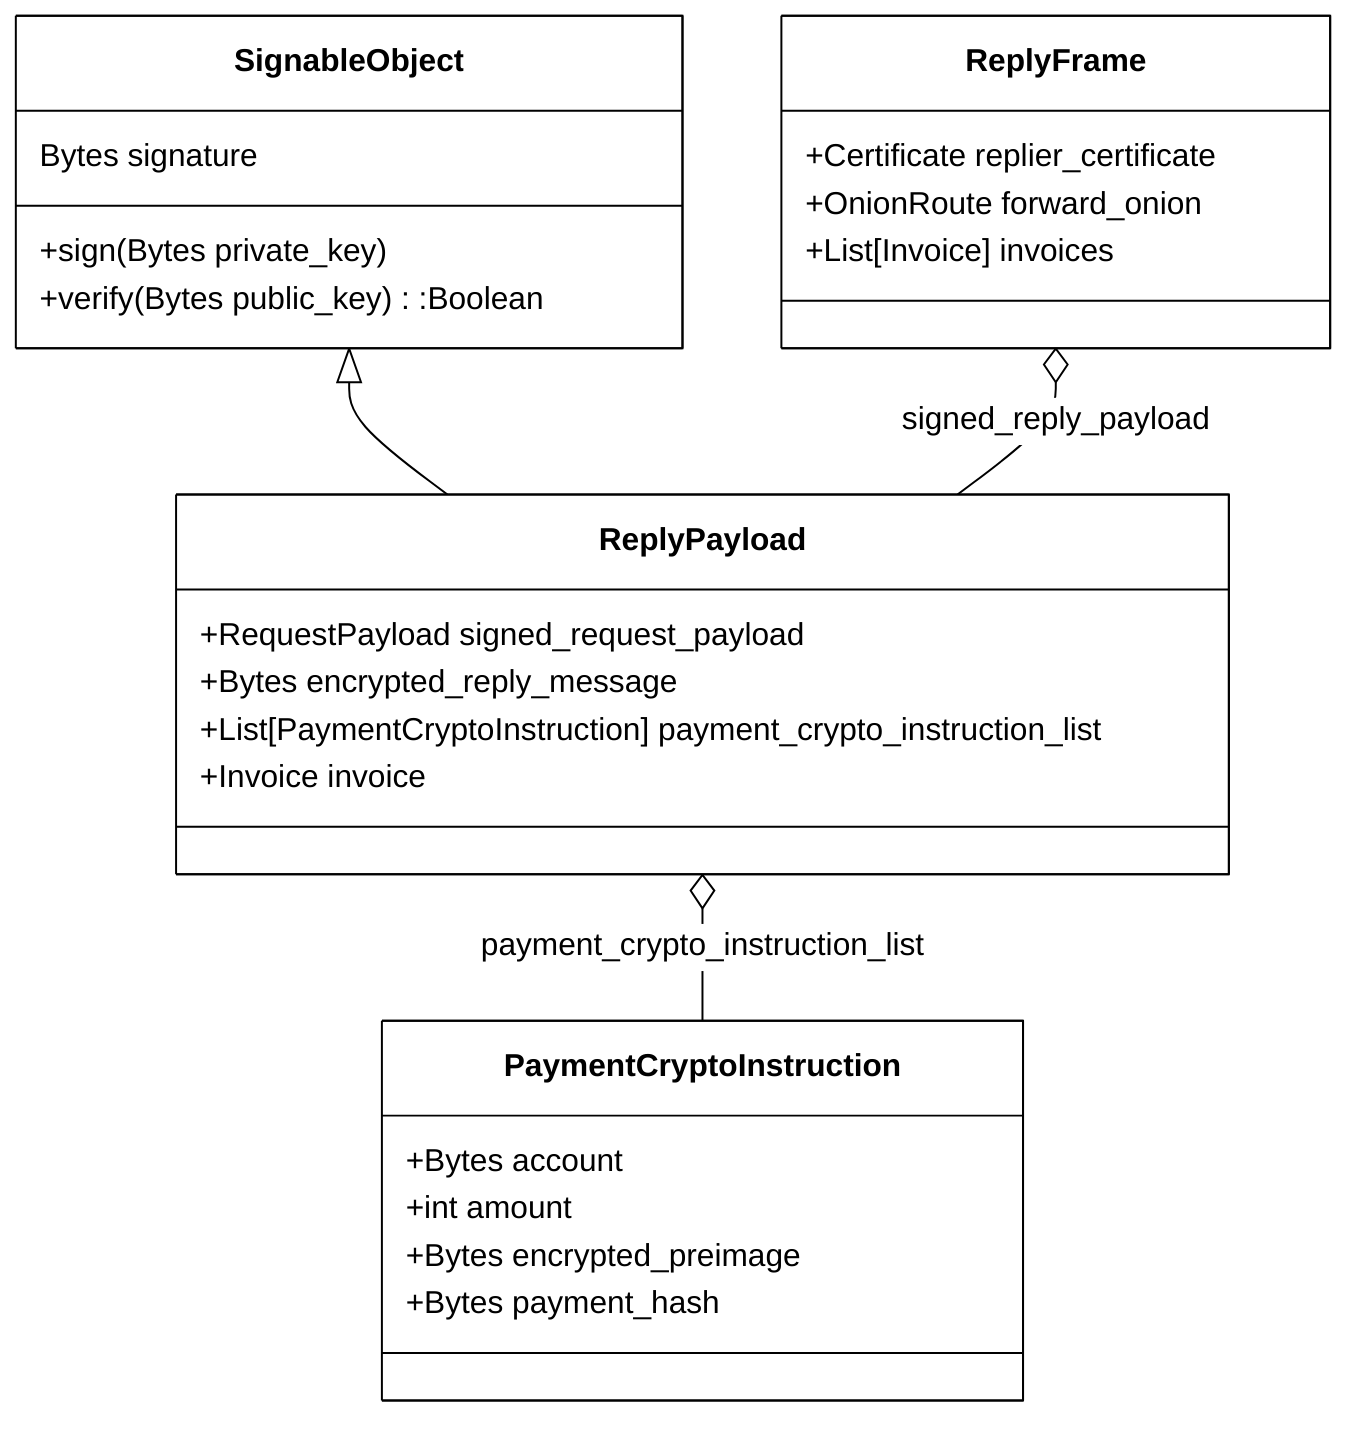 %%{
  init: {
    'theme': 'base',
    'themeVariables': {
      'primaryColor': '#FFFFFF',
      'primaryTextColor': '#000',
      'primaryBorderColor': '#000',
      'lineColor': '#000',
      'secondaryColor': '#000',
      'tertiaryColor': '#000'
    }
  }
}%%
classDiagram
    class PaymentCryptoInstruction{
        +Bytes account 
        +int amount 
        +Bytes encrypted_preimage
        +Bytes payment_hash 
    }
    class SignableObject{
        Bytes signature
        +sign(Bytes private_key)
        +verify(Bytes public_key):Boolean
    }
    class ReplyPayload{
        +RequestPayload signed_request_payload
        +Bytes encrypted_reply_message
        +List[PaymentCryptoInstruction] payment_crypto_instruction_list
        +Invoice invoice
    }
    class ReplyFrame{
        +Certificate replier_certificate
        +OnionRoute forward_onion
        +List[Invoice] invoices
    }
    SignableObject <|-- ReplyPayload
    ReplyFrame  o--  ReplyPayload : signed_reply_payload
    ReplyPayload  o--  PaymentCryptoInstruction : payment_crypto_instruction_list